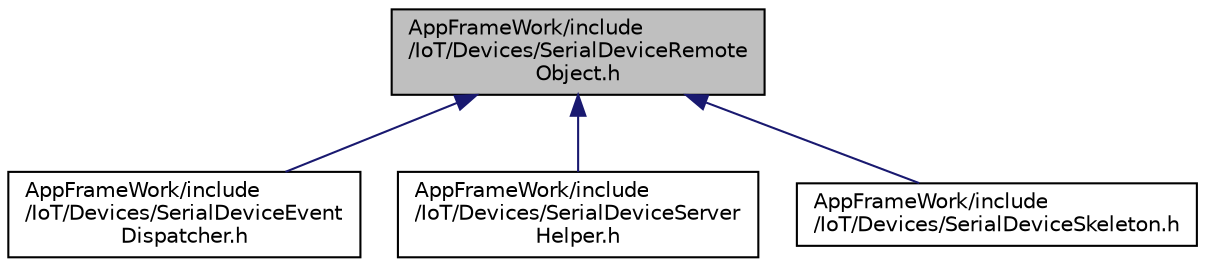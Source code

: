 digraph "AppFrameWork/include/IoT/Devices/SerialDeviceRemoteObject.h"
{
 // LATEX_PDF_SIZE
  edge [fontname="Helvetica",fontsize="10",labelfontname="Helvetica",labelfontsize="10"];
  node [fontname="Helvetica",fontsize="10",shape=record];
  Node1 [label="AppFrameWork/include\l/IoT/Devices/SerialDeviceRemote\lObject.h",height=0.2,width=0.4,color="black", fillcolor="grey75", style="filled", fontcolor="black",tooltip=" "];
  Node1 -> Node2 [dir="back",color="midnightblue",fontsize="10",style="solid",fontname="Helvetica"];
  Node2 [label="AppFrameWork/include\l/IoT/Devices/SerialDeviceEvent\lDispatcher.h",height=0.2,width=0.4,color="black", fillcolor="white", style="filled",URL="$SerialDeviceEventDispatcher_8h.html",tooltip=" "];
  Node1 -> Node3 [dir="back",color="midnightblue",fontsize="10",style="solid",fontname="Helvetica"];
  Node3 [label="AppFrameWork/include\l/IoT/Devices/SerialDeviceServer\lHelper.h",height=0.2,width=0.4,color="black", fillcolor="white", style="filled",URL="$SerialDeviceServerHelper_8h.html",tooltip=" "];
  Node1 -> Node4 [dir="back",color="midnightblue",fontsize="10",style="solid",fontname="Helvetica"];
  Node4 [label="AppFrameWork/include\l/IoT/Devices/SerialDeviceSkeleton.h",height=0.2,width=0.4,color="black", fillcolor="white", style="filled",URL="$SerialDeviceSkeleton_8h.html",tooltip=" "];
}
